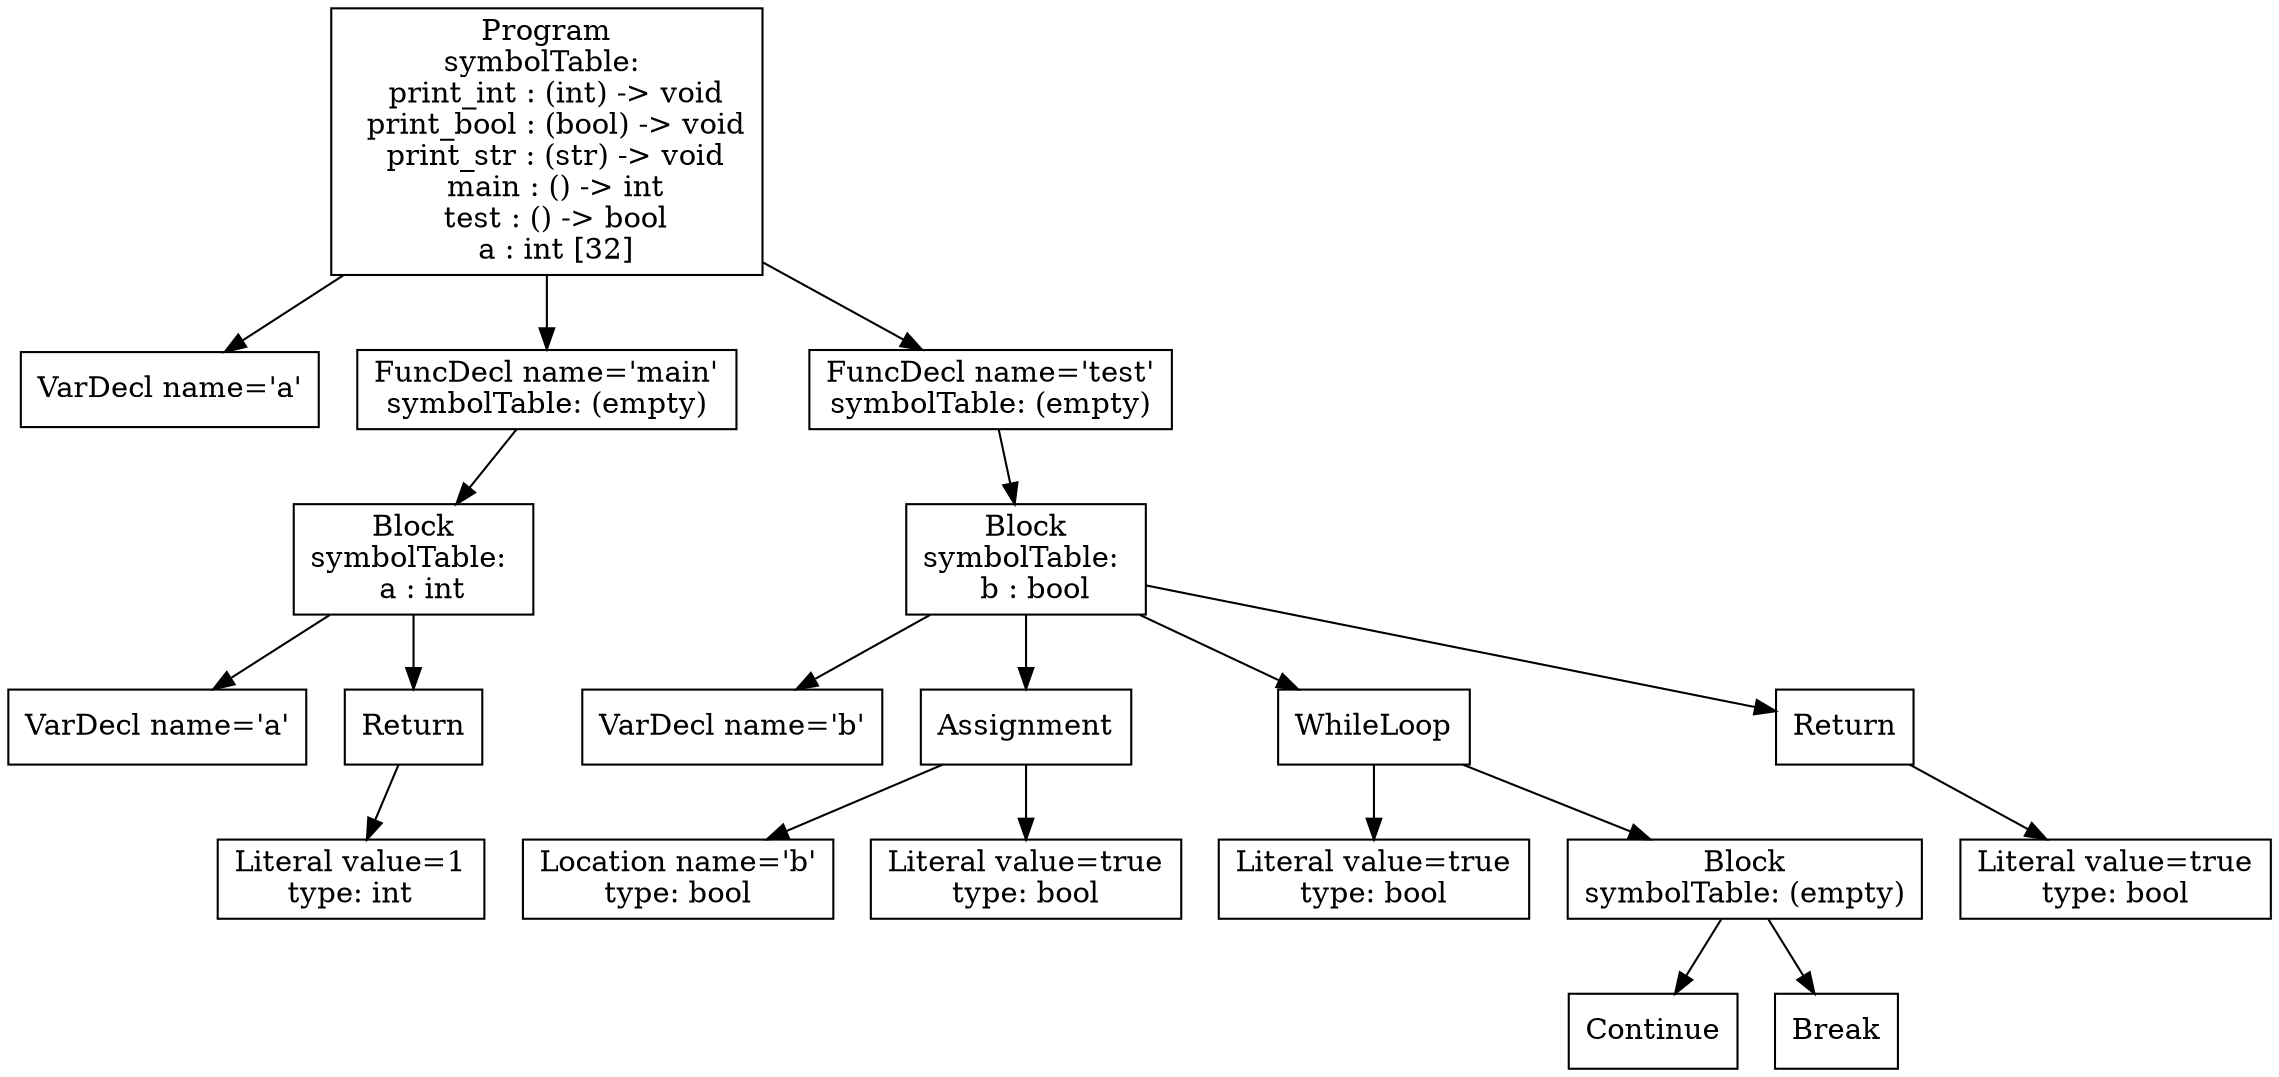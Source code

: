 digraph AST {
1 [shape=box, label="VarDecl name='a'"];
4 [shape=box, label="VarDecl name='a'"];
6 [shape=box, label="Literal value=1\ntype: int"];
5 [shape=box, label="Return"];
5 -> 6;
3 [shape=box, label="Block\nsymbolTable: \n  a : int"];
3 -> 4;
3 -> 5;
2 [shape=box, label="FuncDecl name='main'\nsymbolTable: (empty)"];
2 -> 3;
9 [shape=box, label="VarDecl name='b'"];
11 [shape=box, label="Location name='b'\ntype: bool"];
12 [shape=box, label="Literal value=true\ntype: bool"];
10 [shape=box, label="Assignment"];
10 -> 11;
10 -> 12;
14 [shape=box, label="Literal value=true\ntype: bool"];
16 [shape=box, label="Continue"];
17 [shape=box, label="Break"];
15 [shape=box, label="Block\nsymbolTable: (empty)"];
15 -> 16;
15 -> 17;
13 [shape=box, label="WhileLoop"];
13 -> 14;
13 -> 15;
19 [shape=box, label="Literal value=true\ntype: bool"];
18 [shape=box, label="Return"];
18 -> 19;
8 [shape=box, label="Block\nsymbolTable: \n  b : bool"];
8 -> 9;
8 -> 10;
8 -> 13;
8 -> 18;
7 [shape=box, label="FuncDecl name='test'\nsymbolTable: (empty)"];
7 -> 8;
0 [shape=box, label="Program\nsymbolTable: \n  print_int : (int) -> void\n  print_bool : (bool) -> void\n  print_str : (str) -> void\n  main : () -> int\n  test : () -> bool\n  a : int [32]"];
0 -> 1;
0 -> 2;
0 -> 7;
}
